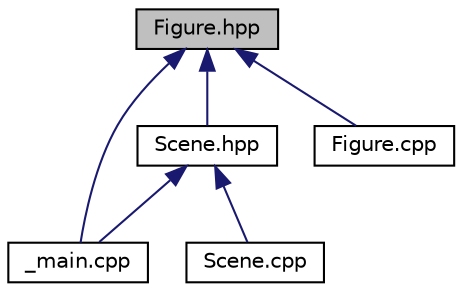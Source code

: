 digraph "Figure.hpp"
{
 // LATEX_PDF_SIZE
  edge [fontname="Helvetica",fontsize="10",labelfontname="Helvetica",labelfontsize="10"];
  node [fontname="Helvetica",fontsize="10",shape=record];
  Node1 [label="Figure.hpp",height=0.2,width=0.4,color="black", fillcolor="grey75", style="filled", fontcolor="black",tooltip="Definicja klasy Figura."];
  Node1 -> Node2 [dir="back",color="midnightblue",fontsize="10",style="solid",fontname="Helvetica"];
  Node2 [label="Scene.hpp",height=0.2,width=0.4,color="black", fillcolor="white", style="filled",URL="$_scene_8hpp.html",tooltip=" "];
  Node2 -> Node3 [dir="back",color="midnightblue",fontsize="10",style="solid",fontname="Helvetica"];
  Node3 [label="_main.cpp",height=0.2,width=0.4,color="black", fillcolor="white", style="filled",URL="$__main_8cpp.html",tooltip=" "];
  Node2 -> Node4 [dir="back",color="midnightblue",fontsize="10",style="solid",fontname="Helvetica"];
  Node4 [label="Scene.cpp",height=0.2,width=0.4,color="black", fillcolor="white", style="filled",URL="$_scene_8cpp.html",tooltip=" "];
  Node1 -> Node3 [dir="back",color="midnightblue",fontsize="10",style="solid",fontname="Helvetica"];
  Node1 -> Node5 [dir="back",color="midnightblue",fontsize="10",style="solid",fontname="Helvetica"];
  Node5 [label="Figure.cpp",height=0.2,width=0.4,color="black", fillcolor="white", style="filled",URL="$_figure_8cpp.html",tooltip=" "];
}
